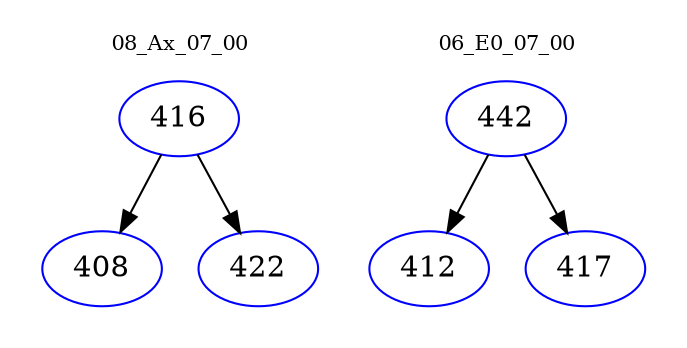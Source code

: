 digraph{
subgraph cluster_0 {
color = white
label = "08_Ax_07_00";
fontsize=10;
T0_416 [label="416", color="blue"]
T0_416 -> T0_408 [color="black"]
T0_408 [label="408", color="blue"]
T0_416 -> T0_422 [color="black"]
T0_422 [label="422", color="blue"]
}
subgraph cluster_1 {
color = white
label = "06_E0_07_00";
fontsize=10;
T1_442 [label="442", color="blue"]
T1_442 -> T1_412 [color="black"]
T1_412 [label="412", color="blue"]
T1_442 -> T1_417 [color="black"]
T1_417 [label="417", color="blue"]
}
}
